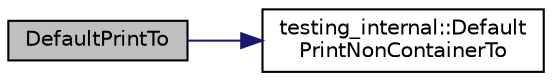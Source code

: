 digraph "DefaultPrintTo"
{
 // INTERACTIVE_SVG=YES
 // LATEX_PDF_SIZE
  bgcolor="transparent";
  edge [fontname="Helvetica",fontsize="10",labelfontname="Helvetica",labelfontsize="10"];
  node [fontname="Helvetica",fontsize="10",shape=record];
  rankdir="LR";
  Node1 [label="DefaultPrintTo",height=0.2,width=0.4,color="black", fillcolor="grey75", style="filled", fontcolor="black",tooltip=" "];
  Node1 -> Node2 [color="midnightblue",fontsize="10",style="solid",fontname="Helvetica"];
  Node2 [label="testing_internal::Default\lPrintNonContainerTo",height=0.2,width=0.4,color="black",URL="$db/daa/namespacetesting__internal_a3f49d3d0c996242f9d383c850097a656.html#a3f49d3d0c996242f9d383c850097a656",tooltip=" "];
}
